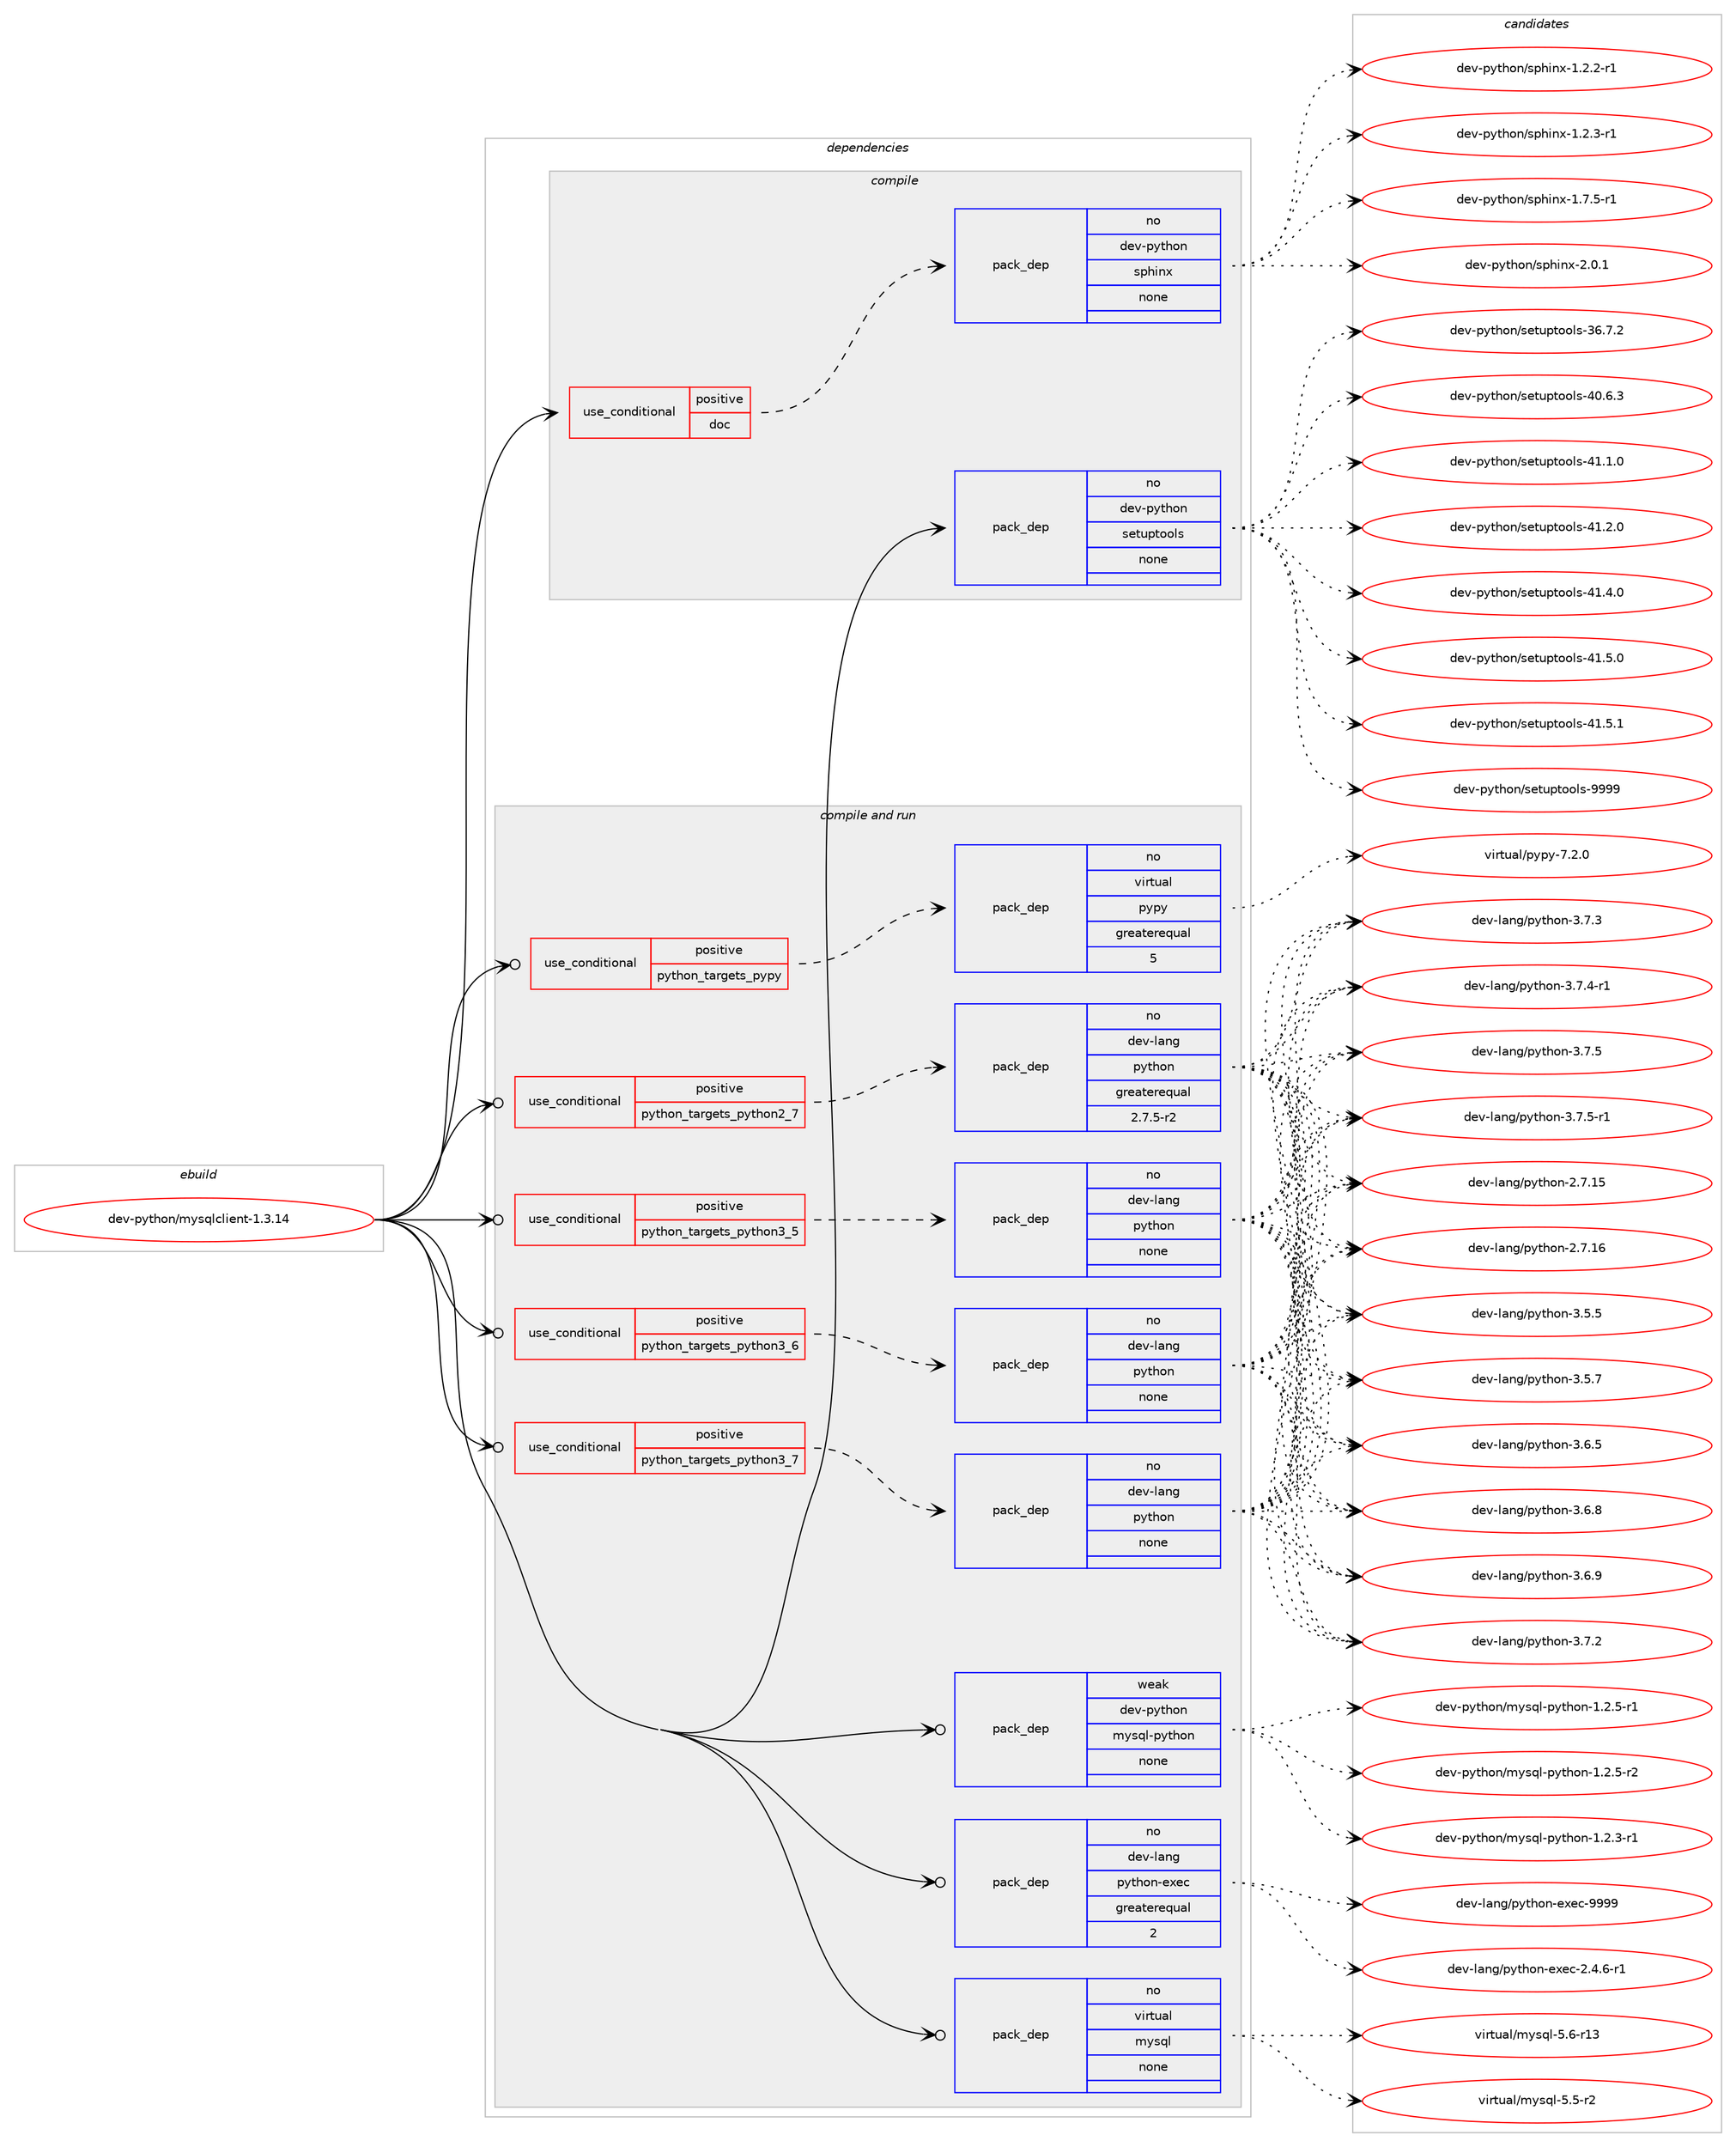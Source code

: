 digraph prolog {

# *************
# Graph options
# *************

newrank=true;
concentrate=true;
compound=true;
graph [rankdir=LR,fontname=Helvetica,fontsize=10,ranksep=1.5];#, ranksep=2.5, nodesep=0.2];
edge  [arrowhead=vee];
node  [fontname=Helvetica,fontsize=10];

# **********
# The ebuild
# **********

subgraph cluster_leftcol {
color=gray;
rank=same;
label=<<i>ebuild</i>>;
id [label="dev-python/mysqlclient-1.3.14", color=red, width=4, href="../dev-python/mysqlclient-1.3.14.svg"];
}

# ****************
# The dependencies
# ****************

subgraph cluster_midcol {
color=gray;
label=<<i>dependencies</i>>;
subgraph cluster_compile {
fillcolor="#eeeeee";
style=filled;
label=<<i>compile</i>>;
subgraph cond142845 {
dependency615647 [label=<<TABLE BORDER="0" CELLBORDER="1" CELLSPACING="0" CELLPADDING="4"><TR><TD ROWSPAN="3" CELLPADDING="10">use_conditional</TD></TR><TR><TD>positive</TD></TR><TR><TD>doc</TD></TR></TABLE>>, shape=none, color=red];
subgraph pack460997 {
dependency615648 [label=<<TABLE BORDER="0" CELLBORDER="1" CELLSPACING="0" CELLPADDING="4" WIDTH="220"><TR><TD ROWSPAN="6" CELLPADDING="30">pack_dep</TD></TR><TR><TD WIDTH="110">no</TD></TR><TR><TD>dev-python</TD></TR><TR><TD>sphinx</TD></TR><TR><TD>none</TD></TR><TR><TD></TD></TR></TABLE>>, shape=none, color=blue];
}
dependency615647:e -> dependency615648:w [weight=20,style="dashed",arrowhead="vee"];
}
id:e -> dependency615647:w [weight=20,style="solid",arrowhead="vee"];
subgraph pack460998 {
dependency615649 [label=<<TABLE BORDER="0" CELLBORDER="1" CELLSPACING="0" CELLPADDING="4" WIDTH="220"><TR><TD ROWSPAN="6" CELLPADDING="30">pack_dep</TD></TR><TR><TD WIDTH="110">no</TD></TR><TR><TD>dev-python</TD></TR><TR><TD>setuptools</TD></TR><TR><TD>none</TD></TR><TR><TD></TD></TR></TABLE>>, shape=none, color=blue];
}
id:e -> dependency615649:w [weight=20,style="solid",arrowhead="vee"];
}
subgraph cluster_compileandrun {
fillcolor="#eeeeee";
style=filled;
label=<<i>compile and run</i>>;
subgraph cond142846 {
dependency615650 [label=<<TABLE BORDER="0" CELLBORDER="1" CELLSPACING="0" CELLPADDING="4"><TR><TD ROWSPAN="3" CELLPADDING="10">use_conditional</TD></TR><TR><TD>positive</TD></TR><TR><TD>python_targets_pypy</TD></TR></TABLE>>, shape=none, color=red];
subgraph pack460999 {
dependency615651 [label=<<TABLE BORDER="0" CELLBORDER="1" CELLSPACING="0" CELLPADDING="4" WIDTH="220"><TR><TD ROWSPAN="6" CELLPADDING="30">pack_dep</TD></TR><TR><TD WIDTH="110">no</TD></TR><TR><TD>virtual</TD></TR><TR><TD>pypy</TD></TR><TR><TD>greaterequal</TD></TR><TR><TD>5</TD></TR></TABLE>>, shape=none, color=blue];
}
dependency615650:e -> dependency615651:w [weight=20,style="dashed",arrowhead="vee"];
}
id:e -> dependency615650:w [weight=20,style="solid",arrowhead="odotvee"];
subgraph cond142847 {
dependency615652 [label=<<TABLE BORDER="0" CELLBORDER="1" CELLSPACING="0" CELLPADDING="4"><TR><TD ROWSPAN="3" CELLPADDING="10">use_conditional</TD></TR><TR><TD>positive</TD></TR><TR><TD>python_targets_python2_7</TD></TR></TABLE>>, shape=none, color=red];
subgraph pack461000 {
dependency615653 [label=<<TABLE BORDER="0" CELLBORDER="1" CELLSPACING="0" CELLPADDING="4" WIDTH="220"><TR><TD ROWSPAN="6" CELLPADDING="30">pack_dep</TD></TR><TR><TD WIDTH="110">no</TD></TR><TR><TD>dev-lang</TD></TR><TR><TD>python</TD></TR><TR><TD>greaterequal</TD></TR><TR><TD>2.7.5-r2</TD></TR></TABLE>>, shape=none, color=blue];
}
dependency615652:e -> dependency615653:w [weight=20,style="dashed",arrowhead="vee"];
}
id:e -> dependency615652:w [weight=20,style="solid",arrowhead="odotvee"];
subgraph cond142848 {
dependency615654 [label=<<TABLE BORDER="0" CELLBORDER="1" CELLSPACING="0" CELLPADDING="4"><TR><TD ROWSPAN="3" CELLPADDING="10">use_conditional</TD></TR><TR><TD>positive</TD></TR><TR><TD>python_targets_python3_5</TD></TR></TABLE>>, shape=none, color=red];
subgraph pack461001 {
dependency615655 [label=<<TABLE BORDER="0" CELLBORDER="1" CELLSPACING="0" CELLPADDING="4" WIDTH="220"><TR><TD ROWSPAN="6" CELLPADDING="30">pack_dep</TD></TR><TR><TD WIDTH="110">no</TD></TR><TR><TD>dev-lang</TD></TR><TR><TD>python</TD></TR><TR><TD>none</TD></TR><TR><TD></TD></TR></TABLE>>, shape=none, color=blue];
}
dependency615654:e -> dependency615655:w [weight=20,style="dashed",arrowhead="vee"];
}
id:e -> dependency615654:w [weight=20,style="solid",arrowhead="odotvee"];
subgraph cond142849 {
dependency615656 [label=<<TABLE BORDER="0" CELLBORDER="1" CELLSPACING="0" CELLPADDING="4"><TR><TD ROWSPAN="3" CELLPADDING="10">use_conditional</TD></TR><TR><TD>positive</TD></TR><TR><TD>python_targets_python3_6</TD></TR></TABLE>>, shape=none, color=red];
subgraph pack461002 {
dependency615657 [label=<<TABLE BORDER="0" CELLBORDER="1" CELLSPACING="0" CELLPADDING="4" WIDTH="220"><TR><TD ROWSPAN="6" CELLPADDING="30">pack_dep</TD></TR><TR><TD WIDTH="110">no</TD></TR><TR><TD>dev-lang</TD></TR><TR><TD>python</TD></TR><TR><TD>none</TD></TR><TR><TD></TD></TR></TABLE>>, shape=none, color=blue];
}
dependency615656:e -> dependency615657:w [weight=20,style="dashed",arrowhead="vee"];
}
id:e -> dependency615656:w [weight=20,style="solid",arrowhead="odotvee"];
subgraph cond142850 {
dependency615658 [label=<<TABLE BORDER="0" CELLBORDER="1" CELLSPACING="0" CELLPADDING="4"><TR><TD ROWSPAN="3" CELLPADDING="10">use_conditional</TD></TR><TR><TD>positive</TD></TR><TR><TD>python_targets_python3_7</TD></TR></TABLE>>, shape=none, color=red];
subgraph pack461003 {
dependency615659 [label=<<TABLE BORDER="0" CELLBORDER="1" CELLSPACING="0" CELLPADDING="4" WIDTH="220"><TR><TD ROWSPAN="6" CELLPADDING="30">pack_dep</TD></TR><TR><TD WIDTH="110">no</TD></TR><TR><TD>dev-lang</TD></TR><TR><TD>python</TD></TR><TR><TD>none</TD></TR><TR><TD></TD></TR></TABLE>>, shape=none, color=blue];
}
dependency615658:e -> dependency615659:w [weight=20,style="dashed",arrowhead="vee"];
}
id:e -> dependency615658:w [weight=20,style="solid",arrowhead="odotvee"];
subgraph pack461004 {
dependency615660 [label=<<TABLE BORDER="0" CELLBORDER="1" CELLSPACING="0" CELLPADDING="4" WIDTH="220"><TR><TD ROWSPAN="6" CELLPADDING="30">pack_dep</TD></TR><TR><TD WIDTH="110">no</TD></TR><TR><TD>dev-lang</TD></TR><TR><TD>python-exec</TD></TR><TR><TD>greaterequal</TD></TR><TR><TD>2</TD></TR></TABLE>>, shape=none, color=blue];
}
id:e -> dependency615660:w [weight=20,style="solid",arrowhead="odotvee"];
subgraph pack461005 {
dependency615661 [label=<<TABLE BORDER="0" CELLBORDER="1" CELLSPACING="0" CELLPADDING="4" WIDTH="220"><TR><TD ROWSPAN="6" CELLPADDING="30">pack_dep</TD></TR><TR><TD WIDTH="110">no</TD></TR><TR><TD>virtual</TD></TR><TR><TD>mysql</TD></TR><TR><TD>none</TD></TR><TR><TD></TD></TR></TABLE>>, shape=none, color=blue];
}
id:e -> dependency615661:w [weight=20,style="solid",arrowhead="odotvee"];
subgraph pack461006 {
dependency615662 [label=<<TABLE BORDER="0" CELLBORDER="1" CELLSPACING="0" CELLPADDING="4" WIDTH="220"><TR><TD ROWSPAN="6" CELLPADDING="30">pack_dep</TD></TR><TR><TD WIDTH="110">weak</TD></TR><TR><TD>dev-python</TD></TR><TR><TD>mysql-python</TD></TR><TR><TD>none</TD></TR><TR><TD></TD></TR></TABLE>>, shape=none, color=blue];
}
id:e -> dependency615662:w [weight=20,style="solid",arrowhead="odotvee"];
}
subgraph cluster_run {
fillcolor="#eeeeee";
style=filled;
label=<<i>run</i>>;
}
}

# **************
# The candidates
# **************

subgraph cluster_choices {
rank=same;
color=gray;
label=<<i>candidates</i>>;

subgraph choice460997 {
color=black;
nodesep=1;
choice10010111845112121116104111110471151121041051101204549465046504511449 [label="dev-python/sphinx-1.2.2-r1", color=red, width=4,href="../dev-python/sphinx-1.2.2-r1.svg"];
choice10010111845112121116104111110471151121041051101204549465046514511449 [label="dev-python/sphinx-1.2.3-r1", color=red, width=4,href="../dev-python/sphinx-1.2.3-r1.svg"];
choice10010111845112121116104111110471151121041051101204549465546534511449 [label="dev-python/sphinx-1.7.5-r1", color=red, width=4,href="../dev-python/sphinx-1.7.5-r1.svg"];
choice1001011184511212111610411111047115112104105110120455046484649 [label="dev-python/sphinx-2.0.1", color=red, width=4,href="../dev-python/sphinx-2.0.1.svg"];
dependency615648:e -> choice10010111845112121116104111110471151121041051101204549465046504511449:w [style=dotted,weight="100"];
dependency615648:e -> choice10010111845112121116104111110471151121041051101204549465046514511449:w [style=dotted,weight="100"];
dependency615648:e -> choice10010111845112121116104111110471151121041051101204549465546534511449:w [style=dotted,weight="100"];
dependency615648:e -> choice1001011184511212111610411111047115112104105110120455046484649:w [style=dotted,weight="100"];
}
subgraph choice460998 {
color=black;
nodesep=1;
choice100101118451121211161041111104711510111611711211611111110811545515446554650 [label="dev-python/setuptools-36.7.2", color=red, width=4,href="../dev-python/setuptools-36.7.2.svg"];
choice100101118451121211161041111104711510111611711211611111110811545524846544651 [label="dev-python/setuptools-40.6.3", color=red, width=4,href="../dev-python/setuptools-40.6.3.svg"];
choice100101118451121211161041111104711510111611711211611111110811545524946494648 [label="dev-python/setuptools-41.1.0", color=red, width=4,href="../dev-python/setuptools-41.1.0.svg"];
choice100101118451121211161041111104711510111611711211611111110811545524946504648 [label="dev-python/setuptools-41.2.0", color=red, width=4,href="../dev-python/setuptools-41.2.0.svg"];
choice100101118451121211161041111104711510111611711211611111110811545524946524648 [label="dev-python/setuptools-41.4.0", color=red, width=4,href="../dev-python/setuptools-41.4.0.svg"];
choice100101118451121211161041111104711510111611711211611111110811545524946534648 [label="dev-python/setuptools-41.5.0", color=red, width=4,href="../dev-python/setuptools-41.5.0.svg"];
choice100101118451121211161041111104711510111611711211611111110811545524946534649 [label="dev-python/setuptools-41.5.1", color=red, width=4,href="../dev-python/setuptools-41.5.1.svg"];
choice10010111845112121116104111110471151011161171121161111111081154557575757 [label="dev-python/setuptools-9999", color=red, width=4,href="../dev-python/setuptools-9999.svg"];
dependency615649:e -> choice100101118451121211161041111104711510111611711211611111110811545515446554650:w [style=dotted,weight="100"];
dependency615649:e -> choice100101118451121211161041111104711510111611711211611111110811545524846544651:w [style=dotted,weight="100"];
dependency615649:e -> choice100101118451121211161041111104711510111611711211611111110811545524946494648:w [style=dotted,weight="100"];
dependency615649:e -> choice100101118451121211161041111104711510111611711211611111110811545524946504648:w [style=dotted,weight="100"];
dependency615649:e -> choice100101118451121211161041111104711510111611711211611111110811545524946524648:w [style=dotted,weight="100"];
dependency615649:e -> choice100101118451121211161041111104711510111611711211611111110811545524946534648:w [style=dotted,weight="100"];
dependency615649:e -> choice100101118451121211161041111104711510111611711211611111110811545524946534649:w [style=dotted,weight="100"];
dependency615649:e -> choice10010111845112121116104111110471151011161171121161111111081154557575757:w [style=dotted,weight="100"];
}
subgraph choice460999 {
color=black;
nodesep=1;
choice1181051141161179710847112121112121455546504648 [label="virtual/pypy-7.2.0", color=red, width=4,href="../virtual/pypy-7.2.0.svg"];
dependency615651:e -> choice1181051141161179710847112121112121455546504648:w [style=dotted,weight="100"];
}
subgraph choice461000 {
color=black;
nodesep=1;
choice10010111845108971101034711212111610411111045504655464953 [label="dev-lang/python-2.7.15", color=red, width=4,href="../dev-lang/python-2.7.15.svg"];
choice10010111845108971101034711212111610411111045504655464954 [label="dev-lang/python-2.7.16", color=red, width=4,href="../dev-lang/python-2.7.16.svg"];
choice100101118451089711010347112121116104111110455146534653 [label="dev-lang/python-3.5.5", color=red, width=4,href="../dev-lang/python-3.5.5.svg"];
choice100101118451089711010347112121116104111110455146534655 [label="dev-lang/python-3.5.7", color=red, width=4,href="../dev-lang/python-3.5.7.svg"];
choice100101118451089711010347112121116104111110455146544653 [label="dev-lang/python-3.6.5", color=red, width=4,href="../dev-lang/python-3.6.5.svg"];
choice100101118451089711010347112121116104111110455146544656 [label="dev-lang/python-3.6.8", color=red, width=4,href="../dev-lang/python-3.6.8.svg"];
choice100101118451089711010347112121116104111110455146544657 [label="dev-lang/python-3.6.9", color=red, width=4,href="../dev-lang/python-3.6.9.svg"];
choice100101118451089711010347112121116104111110455146554650 [label="dev-lang/python-3.7.2", color=red, width=4,href="../dev-lang/python-3.7.2.svg"];
choice100101118451089711010347112121116104111110455146554651 [label="dev-lang/python-3.7.3", color=red, width=4,href="../dev-lang/python-3.7.3.svg"];
choice1001011184510897110103471121211161041111104551465546524511449 [label="dev-lang/python-3.7.4-r1", color=red, width=4,href="../dev-lang/python-3.7.4-r1.svg"];
choice100101118451089711010347112121116104111110455146554653 [label="dev-lang/python-3.7.5", color=red, width=4,href="../dev-lang/python-3.7.5.svg"];
choice1001011184510897110103471121211161041111104551465546534511449 [label="dev-lang/python-3.7.5-r1", color=red, width=4,href="../dev-lang/python-3.7.5-r1.svg"];
dependency615653:e -> choice10010111845108971101034711212111610411111045504655464953:w [style=dotted,weight="100"];
dependency615653:e -> choice10010111845108971101034711212111610411111045504655464954:w [style=dotted,weight="100"];
dependency615653:e -> choice100101118451089711010347112121116104111110455146534653:w [style=dotted,weight="100"];
dependency615653:e -> choice100101118451089711010347112121116104111110455146534655:w [style=dotted,weight="100"];
dependency615653:e -> choice100101118451089711010347112121116104111110455146544653:w [style=dotted,weight="100"];
dependency615653:e -> choice100101118451089711010347112121116104111110455146544656:w [style=dotted,weight="100"];
dependency615653:e -> choice100101118451089711010347112121116104111110455146544657:w [style=dotted,weight="100"];
dependency615653:e -> choice100101118451089711010347112121116104111110455146554650:w [style=dotted,weight="100"];
dependency615653:e -> choice100101118451089711010347112121116104111110455146554651:w [style=dotted,weight="100"];
dependency615653:e -> choice1001011184510897110103471121211161041111104551465546524511449:w [style=dotted,weight="100"];
dependency615653:e -> choice100101118451089711010347112121116104111110455146554653:w [style=dotted,weight="100"];
dependency615653:e -> choice1001011184510897110103471121211161041111104551465546534511449:w [style=dotted,weight="100"];
}
subgraph choice461001 {
color=black;
nodesep=1;
choice10010111845108971101034711212111610411111045504655464953 [label="dev-lang/python-2.7.15", color=red, width=4,href="../dev-lang/python-2.7.15.svg"];
choice10010111845108971101034711212111610411111045504655464954 [label="dev-lang/python-2.7.16", color=red, width=4,href="../dev-lang/python-2.7.16.svg"];
choice100101118451089711010347112121116104111110455146534653 [label="dev-lang/python-3.5.5", color=red, width=4,href="../dev-lang/python-3.5.5.svg"];
choice100101118451089711010347112121116104111110455146534655 [label="dev-lang/python-3.5.7", color=red, width=4,href="../dev-lang/python-3.5.7.svg"];
choice100101118451089711010347112121116104111110455146544653 [label="dev-lang/python-3.6.5", color=red, width=4,href="../dev-lang/python-3.6.5.svg"];
choice100101118451089711010347112121116104111110455146544656 [label="dev-lang/python-3.6.8", color=red, width=4,href="../dev-lang/python-3.6.8.svg"];
choice100101118451089711010347112121116104111110455146544657 [label="dev-lang/python-3.6.9", color=red, width=4,href="../dev-lang/python-3.6.9.svg"];
choice100101118451089711010347112121116104111110455146554650 [label="dev-lang/python-3.7.2", color=red, width=4,href="../dev-lang/python-3.7.2.svg"];
choice100101118451089711010347112121116104111110455146554651 [label="dev-lang/python-3.7.3", color=red, width=4,href="../dev-lang/python-3.7.3.svg"];
choice1001011184510897110103471121211161041111104551465546524511449 [label="dev-lang/python-3.7.4-r1", color=red, width=4,href="../dev-lang/python-3.7.4-r1.svg"];
choice100101118451089711010347112121116104111110455146554653 [label="dev-lang/python-3.7.5", color=red, width=4,href="../dev-lang/python-3.7.5.svg"];
choice1001011184510897110103471121211161041111104551465546534511449 [label="dev-lang/python-3.7.5-r1", color=red, width=4,href="../dev-lang/python-3.7.5-r1.svg"];
dependency615655:e -> choice10010111845108971101034711212111610411111045504655464953:w [style=dotted,weight="100"];
dependency615655:e -> choice10010111845108971101034711212111610411111045504655464954:w [style=dotted,weight="100"];
dependency615655:e -> choice100101118451089711010347112121116104111110455146534653:w [style=dotted,weight="100"];
dependency615655:e -> choice100101118451089711010347112121116104111110455146534655:w [style=dotted,weight="100"];
dependency615655:e -> choice100101118451089711010347112121116104111110455146544653:w [style=dotted,weight="100"];
dependency615655:e -> choice100101118451089711010347112121116104111110455146544656:w [style=dotted,weight="100"];
dependency615655:e -> choice100101118451089711010347112121116104111110455146544657:w [style=dotted,weight="100"];
dependency615655:e -> choice100101118451089711010347112121116104111110455146554650:w [style=dotted,weight="100"];
dependency615655:e -> choice100101118451089711010347112121116104111110455146554651:w [style=dotted,weight="100"];
dependency615655:e -> choice1001011184510897110103471121211161041111104551465546524511449:w [style=dotted,weight="100"];
dependency615655:e -> choice100101118451089711010347112121116104111110455146554653:w [style=dotted,weight="100"];
dependency615655:e -> choice1001011184510897110103471121211161041111104551465546534511449:w [style=dotted,weight="100"];
}
subgraph choice461002 {
color=black;
nodesep=1;
choice10010111845108971101034711212111610411111045504655464953 [label="dev-lang/python-2.7.15", color=red, width=4,href="../dev-lang/python-2.7.15.svg"];
choice10010111845108971101034711212111610411111045504655464954 [label="dev-lang/python-2.7.16", color=red, width=4,href="../dev-lang/python-2.7.16.svg"];
choice100101118451089711010347112121116104111110455146534653 [label="dev-lang/python-3.5.5", color=red, width=4,href="../dev-lang/python-3.5.5.svg"];
choice100101118451089711010347112121116104111110455146534655 [label="dev-lang/python-3.5.7", color=red, width=4,href="../dev-lang/python-3.5.7.svg"];
choice100101118451089711010347112121116104111110455146544653 [label="dev-lang/python-3.6.5", color=red, width=4,href="../dev-lang/python-3.6.5.svg"];
choice100101118451089711010347112121116104111110455146544656 [label="dev-lang/python-3.6.8", color=red, width=4,href="../dev-lang/python-3.6.8.svg"];
choice100101118451089711010347112121116104111110455146544657 [label="dev-lang/python-3.6.9", color=red, width=4,href="../dev-lang/python-3.6.9.svg"];
choice100101118451089711010347112121116104111110455146554650 [label="dev-lang/python-3.7.2", color=red, width=4,href="../dev-lang/python-3.7.2.svg"];
choice100101118451089711010347112121116104111110455146554651 [label="dev-lang/python-3.7.3", color=red, width=4,href="../dev-lang/python-3.7.3.svg"];
choice1001011184510897110103471121211161041111104551465546524511449 [label="dev-lang/python-3.7.4-r1", color=red, width=4,href="../dev-lang/python-3.7.4-r1.svg"];
choice100101118451089711010347112121116104111110455146554653 [label="dev-lang/python-3.7.5", color=red, width=4,href="../dev-lang/python-3.7.5.svg"];
choice1001011184510897110103471121211161041111104551465546534511449 [label="dev-lang/python-3.7.5-r1", color=red, width=4,href="../dev-lang/python-3.7.5-r1.svg"];
dependency615657:e -> choice10010111845108971101034711212111610411111045504655464953:w [style=dotted,weight="100"];
dependency615657:e -> choice10010111845108971101034711212111610411111045504655464954:w [style=dotted,weight="100"];
dependency615657:e -> choice100101118451089711010347112121116104111110455146534653:w [style=dotted,weight="100"];
dependency615657:e -> choice100101118451089711010347112121116104111110455146534655:w [style=dotted,weight="100"];
dependency615657:e -> choice100101118451089711010347112121116104111110455146544653:w [style=dotted,weight="100"];
dependency615657:e -> choice100101118451089711010347112121116104111110455146544656:w [style=dotted,weight="100"];
dependency615657:e -> choice100101118451089711010347112121116104111110455146544657:w [style=dotted,weight="100"];
dependency615657:e -> choice100101118451089711010347112121116104111110455146554650:w [style=dotted,weight="100"];
dependency615657:e -> choice100101118451089711010347112121116104111110455146554651:w [style=dotted,weight="100"];
dependency615657:e -> choice1001011184510897110103471121211161041111104551465546524511449:w [style=dotted,weight="100"];
dependency615657:e -> choice100101118451089711010347112121116104111110455146554653:w [style=dotted,weight="100"];
dependency615657:e -> choice1001011184510897110103471121211161041111104551465546534511449:w [style=dotted,weight="100"];
}
subgraph choice461003 {
color=black;
nodesep=1;
choice10010111845108971101034711212111610411111045504655464953 [label="dev-lang/python-2.7.15", color=red, width=4,href="../dev-lang/python-2.7.15.svg"];
choice10010111845108971101034711212111610411111045504655464954 [label="dev-lang/python-2.7.16", color=red, width=4,href="../dev-lang/python-2.7.16.svg"];
choice100101118451089711010347112121116104111110455146534653 [label="dev-lang/python-3.5.5", color=red, width=4,href="../dev-lang/python-3.5.5.svg"];
choice100101118451089711010347112121116104111110455146534655 [label="dev-lang/python-3.5.7", color=red, width=4,href="../dev-lang/python-3.5.7.svg"];
choice100101118451089711010347112121116104111110455146544653 [label="dev-lang/python-3.6.5", color=red, width=4,href="../dev-lang/python-3.6.5.svg"];
choice100101118451089711010347112121116104111110455146544656 [label="dev-lang/python-3.6.8", color=red, width=4,href="../dev-lang/python-3.6.8.svg"];
choice100101118451089711010347112121116104111110455146544657 [label="dev-lang/python-3.6.9", color=red, width=4,href="../dev-lang/python-3.6.9.svg"];
choice100101118451089711010347112121116104111110455146554650 [label="dev-lang/python-3.7.2", color=red, width=4,href="../dev-lang/python-3.7.2.svg"];
choice100101118451089711010347112121116104111110455146554651 [label="dev-lang/python-3.7.3", color=red, width=4,href="../dev-lang/python-3.7.3.svg"];
choice1001011184510897110103471121211161041111104551465546524511449 [label="dev-lang/python-3.7.4-r1", color=red, width=4,href="../dev-lang/python-3.7.4-r1.svg"];
choice100101118451089711010347112121116104111110455146554653 [label="dev-lang/python-3.7.5", color=red, width=4,href="../dev-lang/python-3.7.5.svg"];
choice1001011184510897110103471121211161041111104551465546534511449 [label="dev-lang/python-3.7.5-r1", color=red, width=4,href="../dev-lang/python-3.7.5-r1.svg"];
dependency615659:e -> choice10010111845108971101034711212111610411111045504655464953:w [style=dotted,weight="100"];
dependency615659:e -> choice10010111845108971101034711212111610411111045504655464954:w [style=dotted,weight="100"];
dependency615659:e -> choice100101118451089711010347112121116104111110455146534653:w [style=dotted,weight="100"];
dependency615659:e -> choice100101118451089711010347112121116104111110455146534655:w [style=dotted,weight="100"];
dependency615659:e -> choice100101118451089711010347112121116104111110455146544653:w [style=dotted,weight="100"];
dependency615659:e -> choice100101118451089711010347112121116104111110455146544656:w [style=dotted,weight="100"];
dependency615659:e -> choice100101118451089711010347112121116104111110455146544657:w [style=dotted,weight="100"];
dependency615659:e -> choice100101118451089711010347112121116104111110455146554650:w [style=dotted,weight="100"];
dependency615659:e -> choice100101118451089711010347112121116104111110455146554651:w [style=dotted,weight="100"];
dependency615659:e -> choice1001011184510897110103471121211161041111104551465546524511449:w [style=dotted,weight="100"];
dependency615659:e -> choice100101118451089711010347112121116104111110455146554653:w [style=dotted,weight="100"];
dependency615659:e -> choice1001011184510897110103471121211161041111104551465546534511449:w [style=dotted,weight="100"];
}
subgraph choice461004 {
color=black;
nodesep=1;
choice10010111845108971101034711212111610411111045101120101994550465246544511449 [label="dev-lang/python-exec-2.4.6-r1", color=red, width=4,href="../dev-lang/python-exec-2.4.6-r1.svg"];
choice10010111845108971101034711212111610411111045101120101994557575757 [label="dev-lang/python-exec-9999", color=red, width=4,href="../dev-lang/python-exec-9999.svg"];
dependency615660:e -> choice10010111845108971101034711212111610411111045101120101994550465246544511449:w [style=dotted,weight="100"];
dependency615660:e -> choice10010111845108971101034711212111610411111045101120101994557575757:w [style=dotted,weight="100"];
}
subgraph choice461005 {
color=black;
nodesep=1;
choice1181051141161179710847109121115113108455346534511450 [label="virtual/mysql-5.5-r2", color=red, width=4,href="../virtual/mysql-5.5-r2.svg"];
choice118105114116117971084710912111511310845534654451144951 [label="virtual/mysql-5.6-r13", color=red, width=4,href="../virtual/mysql-5.6-r13.svg"];
dependency615661:e -> choice1181051141161179710847109121115113108455346534511450:w [style=dotted,weight="100"];
dependency615661:e -> choice118105114116117971084710912111511310845534654451144951:w [style=dotted,weight="100"];
}
subgraph choice461006 {
color=black;
nodesep=1;
choice1001011184511212111610411111047109121115113108451121211161041111104549465046514511449 [label="dev-python/mysql-python-1.2.3-r1", color=red, width=4,href="../dev-python/mysql-python-1.2.3-r1.svg"];
choice1001011184511212111610411111047109121115113108451121211161041111104549465046534511449 [label="dev-python/mysql-python-1.2.5-r1", color=red, width=4,href="../dev-python/mysql-python-1.2.5-r1.svg"];
choice1001011184511212111610411111047109121115113108451121211161041111104549465046534511450 [label="dev-python/mysql-python-1.2.5-r2", color=red, width=4,href="../dev-python/mysql-python-1.2.5-r2.svg"];
dependency615662:e -> choice1001011184511212111610411111047109121115113108451121211161041111104549465046514511449:w [style=dotted,weight="100"];
dependency615662:e -> choice1001011184511212111610411111047109121115113108451121211161041111104549465046534511449:w [style=dotted,weight="100"];
dependency615662:e -> choice1001011184511212111610411111047109121115113108451121211161041111104549465046534511450:w [style=dotted,weight="100"];
}
}

}
